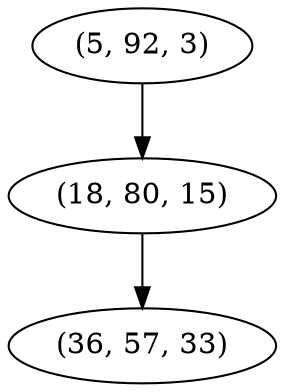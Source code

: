 digraph tree {
    "(5, 92, 3)";
    "(18, 80, 15)";
    "(36, 57, 33)";
    "(5, 92, 3)" -> "(18, 80, 15)";
    "(18, 80, 15)" -> "(36, 57, 33)";
}
